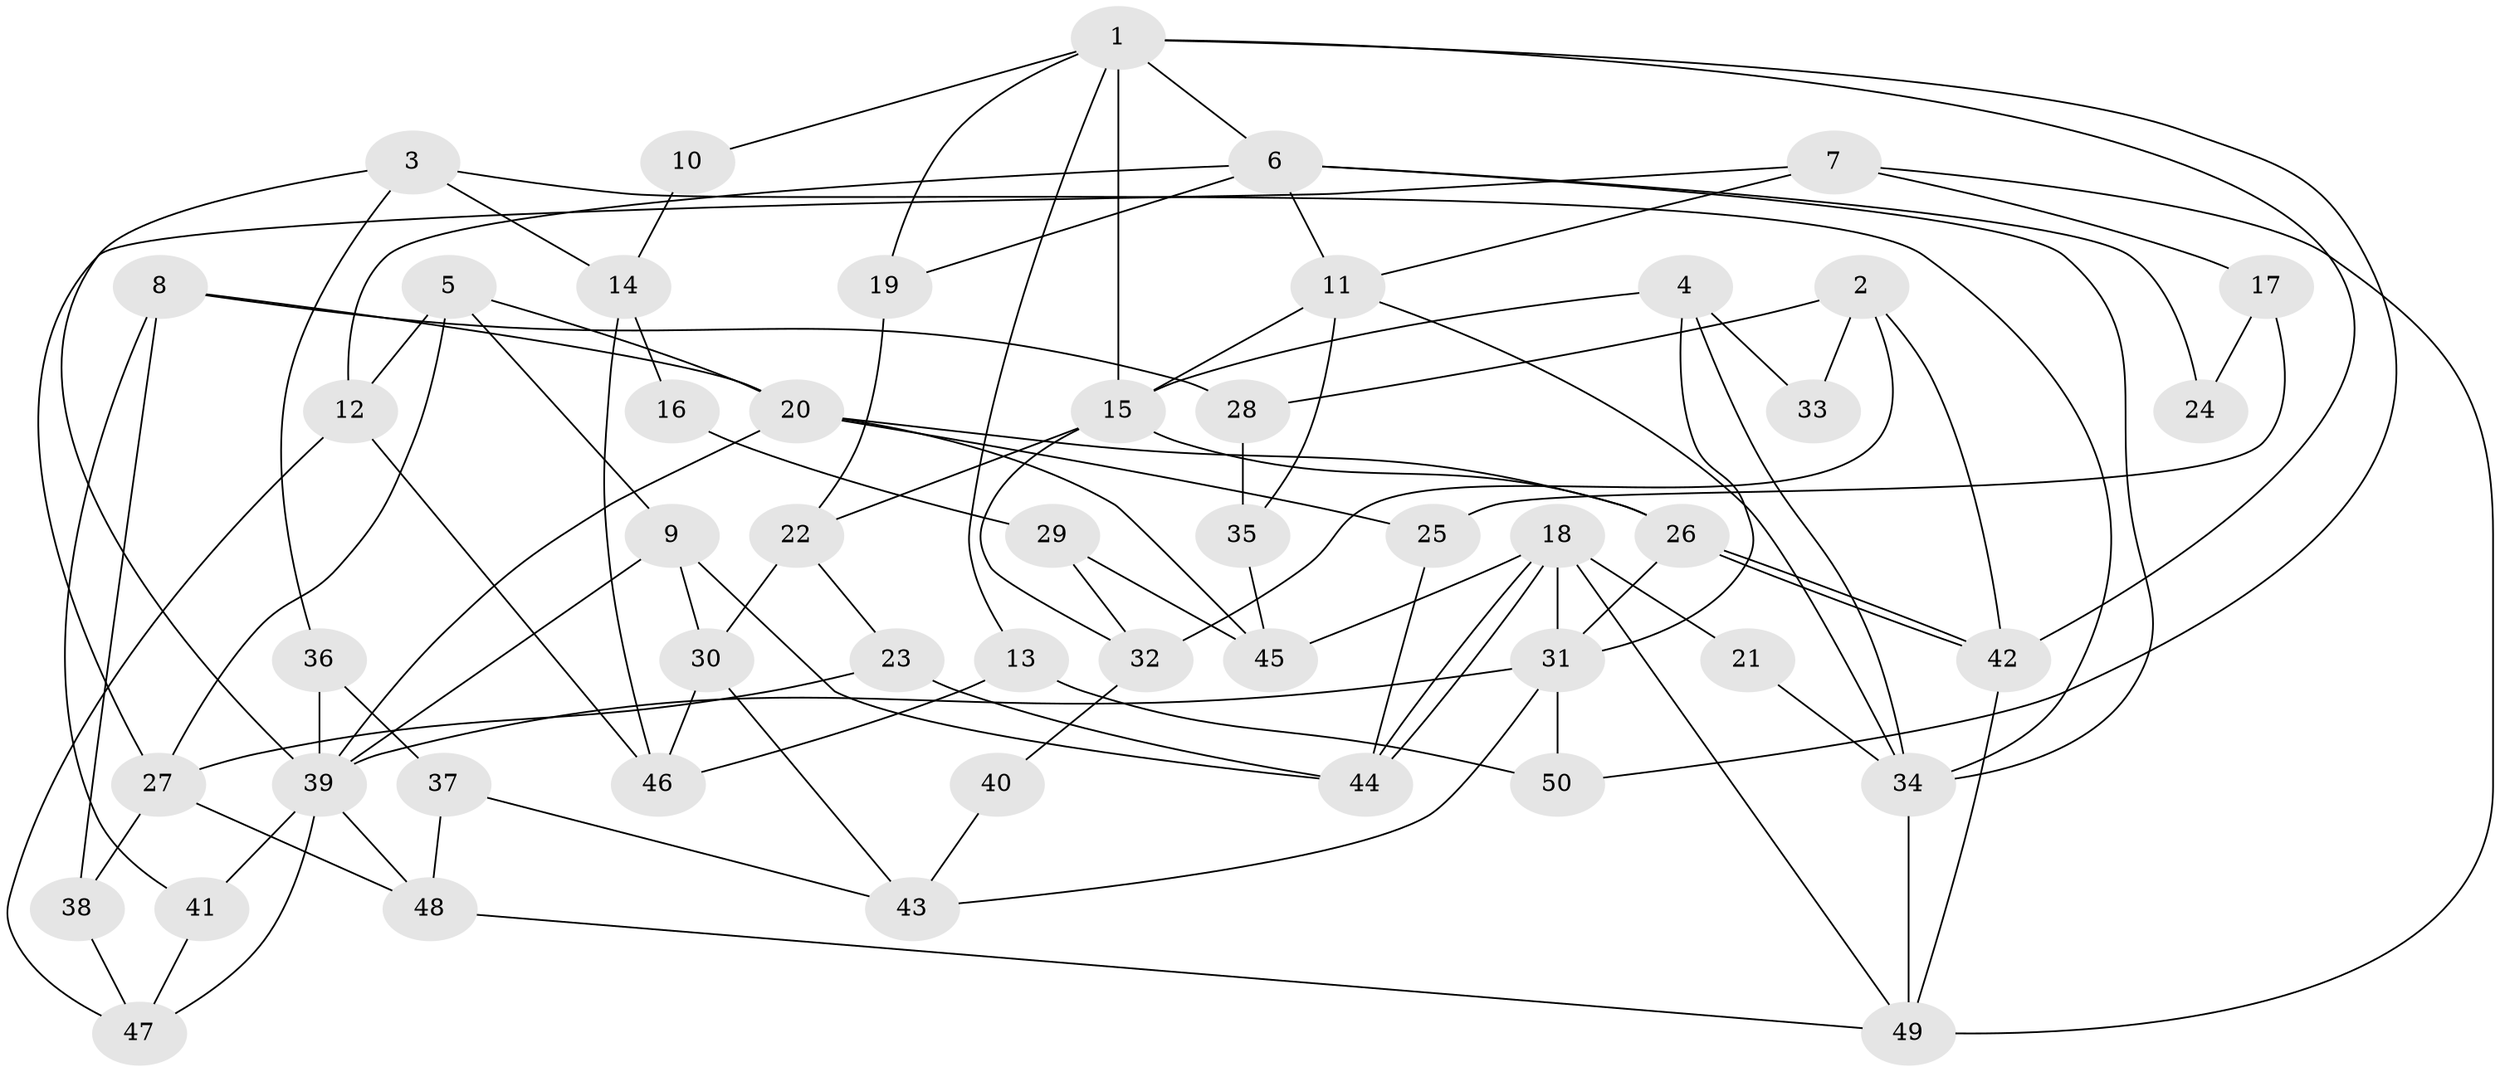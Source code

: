 // Generated by graph-tools (version 1.1) at 2025/49/03/09/25 04:49:05]
// undirected, 50 vertices, 100 edges
graph export_dot {
graph [start="1"]
  node [color=gray90,style=filled];
  1;
  2;
  3;
  4;
  5;
  6;
  7;
  8;
  9;
  10;
  11;
  12;
  13;
  14;
  15;
  16;
  17;
  18;
  19;
  20;
  21;
  22;
  23;
  24;
  25;
  26;
  27;
  28;
  29;
  30;
  31;
  32;
  33;
  34;
  35;
  36;
  37;
  38;
  39;
  40;
  41;
  42;
  43;
  44;
  45;
  46;
  47;
  48;
  49;
  50;
  1 -- 6;
  1 -- 15;
  1 -- 10;
  1 -- 13;
  1 -- 19;
  1 -- 42;
  1 -- 50;
  2 -- 42;
  2 -- 28;
  2 -- 32;
  2 -- 33;
  3 -- 39;
  3 -- 34;
  3 -- 14;
  3 -- 36;
  4 -- 15;
  4 -- 34;
  4 -- 31;
  4 -- 33;
  5 -- 27;
  5 -- 12;
  5 -- 9;
  5 -- 20;
  6 -- 19;
  6 -- 34;
  6 -- 11;
  6 -- 12;
  6 -- 24;
  7 -- 49;
  7 -- 27;
  7 -- 11;
  7 -- 17;
  8 -- 41;
  8 -- 20;
  8 -- 28;
  8 -- 38;
  9 -- 39;
  9 -- 30;
  9 -- 44;
  10 -- 14;
  11 -- 15;
  11 -- 34;
  11 -- 35;
  12 -- 46;
  12 -- 47;
  13 -- 50;
  13 -- 46;
  14 -- 46;
  14 -- 16;
  15 -- 26;
  15 -- 22;
  15 -- 32;
  16 -- 29;
  17 -- 25;
  17 -- 24;
  18 -- 31;
  18 -- 44;
  18 -- 44;
  18 -- 21;
  18 -- 45;
  18 -- 49;
  19 -- 22;
  20 -- 26;
  20 -- 25;
  20 -- 39;
  20 -- 45;
  21 -- 34;
  22 -- 30;
  22 -- 23;
  23 -- 44;
  23 -- 27;
  25 -- 44;
  26 -- 31;
  26 -- 42;
  26 -- 42;
  27 -- 38;
  27 -- 48;
  28 -- 35;
  29 -- 45;
  29 -- 32;
  30 -- 43;
  30 -- 46;
  31 -- 39;
  31 -- 43;
  31 -- 50;
  32 -- 40;
  34 -- 49;
  35 -- 45;
  36 -- 39;
  36 -- 37;
  37 -- 48;
  37 -- 43;
  38 -- 47;
  39 -- 48;
  39 -- 41;
  39 -- 47;
  40 -- 43;
  41 -- 47;
  42 -- 49;
  48 -- 49;
}
